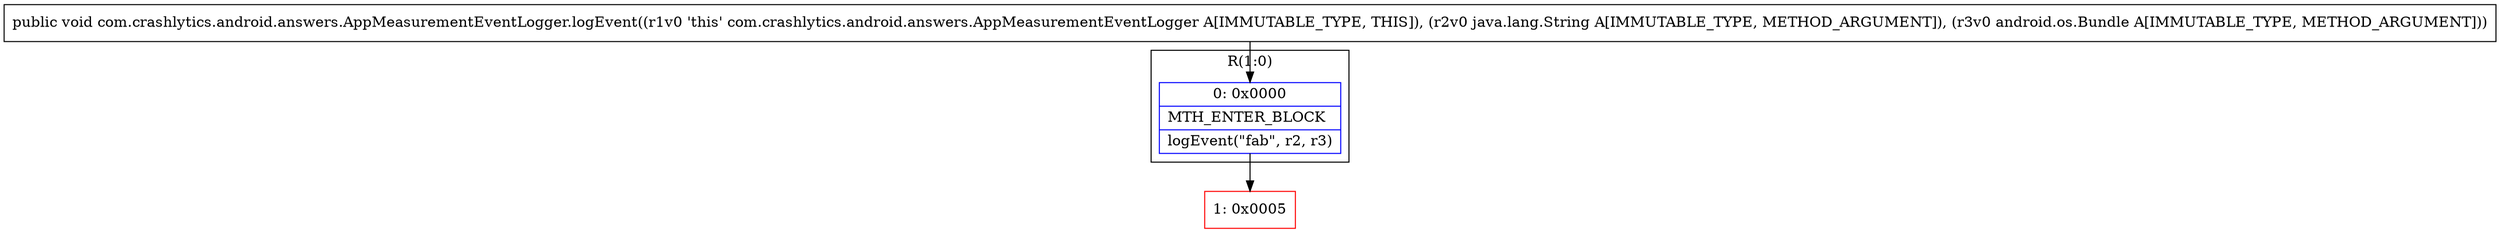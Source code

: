 digraph "CFG forcom.crashlytics.android.answers.AppMeasurementEventLogger.logEvent(Ljava\/lang\/String;Landroid\/os\/Bundle;)V" {
subgraph cluster_Region_1775845039 {
label = "R(1:0)";
node [shape=record,color=blue];
Node_0 [shape=record,label="{0\:\ 0x0000|MTH_ENTER_BLOCK\l|logEvent(\"fab\", r2, r3)\l}"];
}
Node_1 [shape=record,color=red,label="{1\:\ 0x0005}"];
MethodNode[shape=record,label="{public void com.crashlytics.android.answers.AppMeasurementEventLogger.logEvent((r1v0 'this' com.crashlytics.android.answers.AppMeasurementEventLogger A[IMMUTABLE_TYPE, THIS]), (r2v0 java.lang.String A[IMMUTABLE_TYPE, METHOD_ARGUMENT]), (r3v0 android.os.Bundle A[IMMUTABLE_TYPE, METHOD_ARGUMENT])) }"];
MethodNode -> Node_0;
Node_0 -> Node_1;
}

